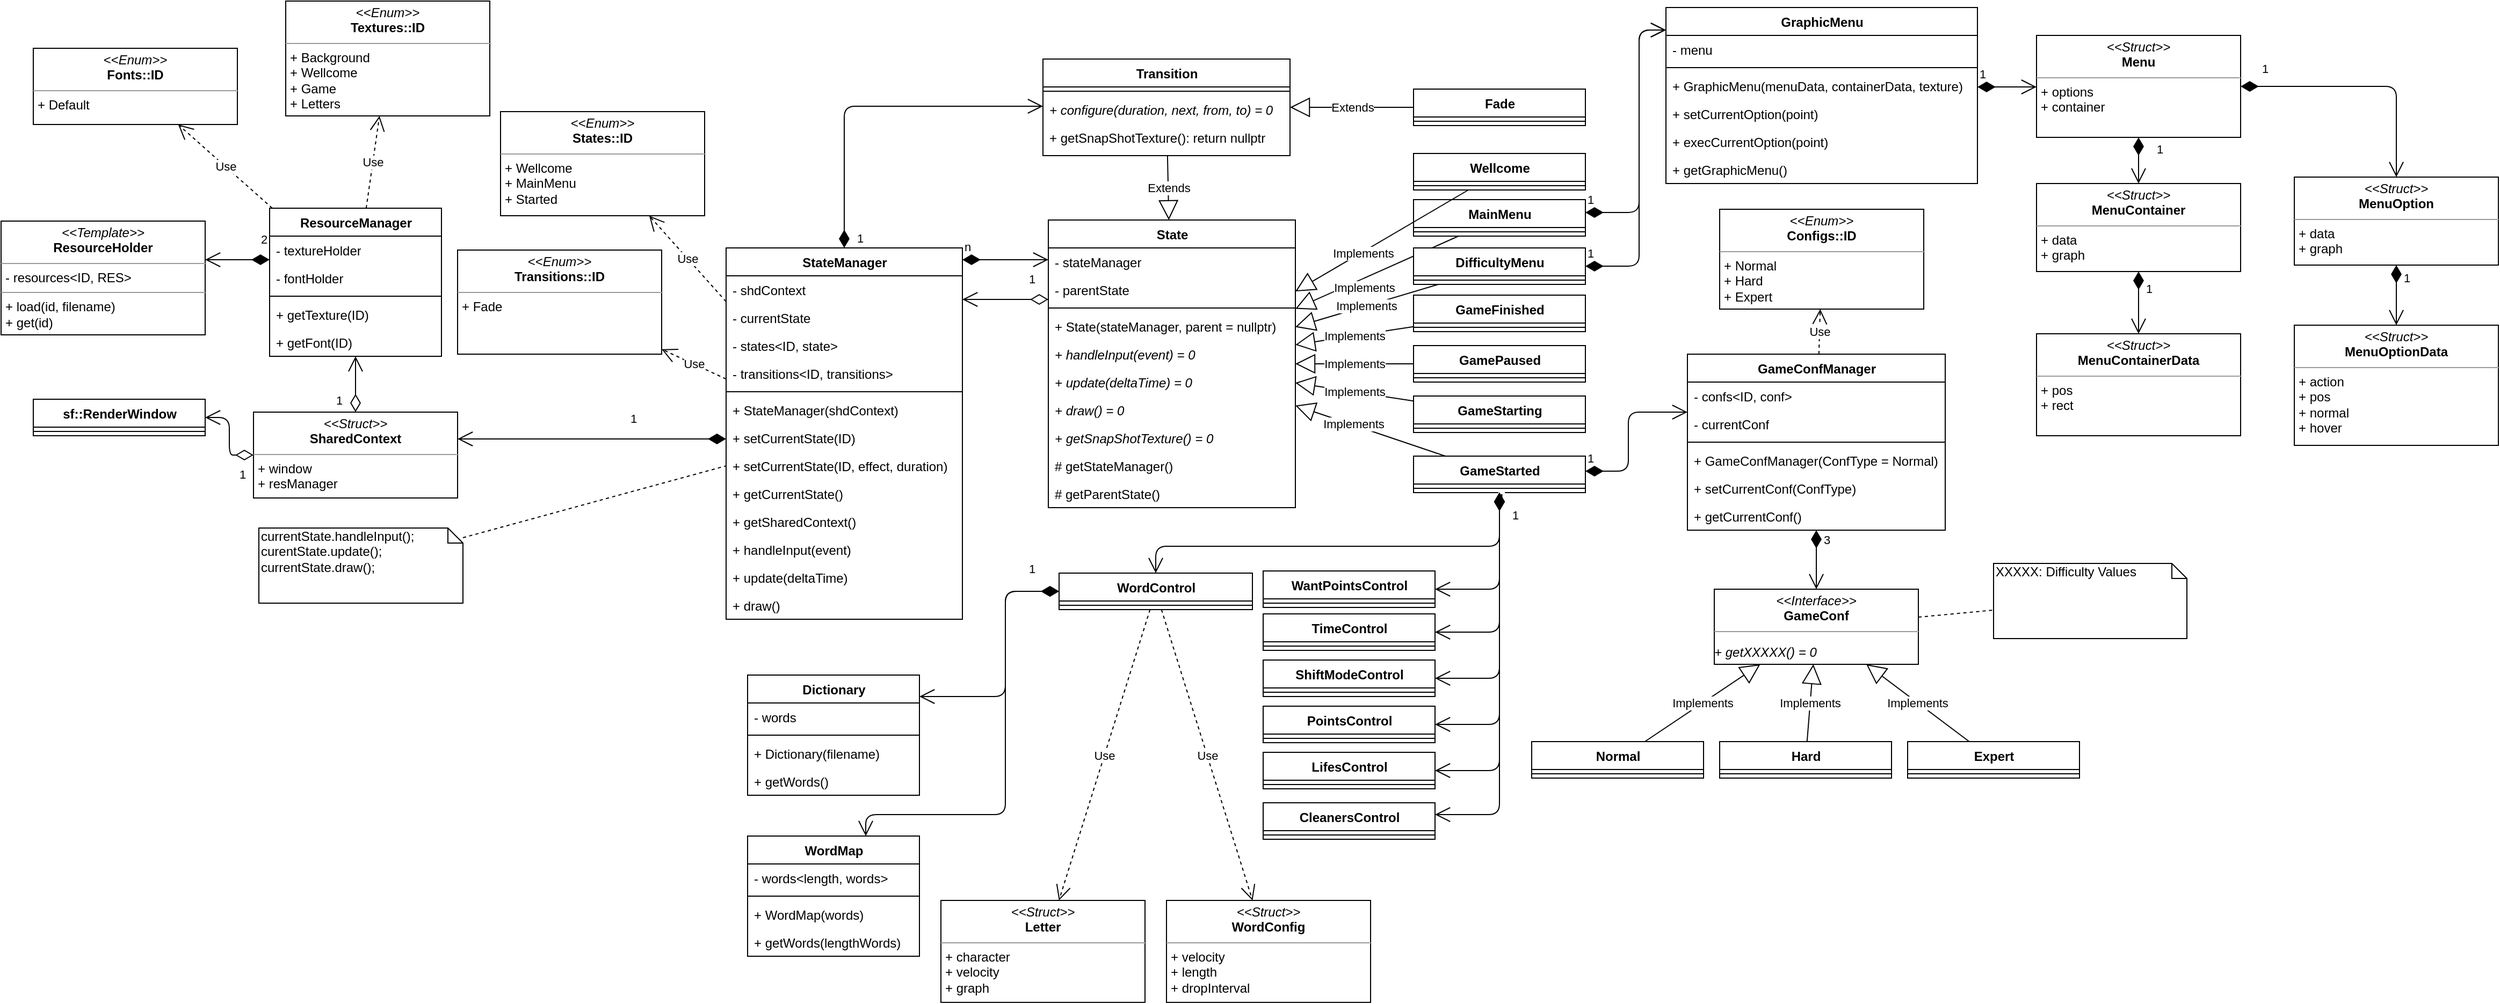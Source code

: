<mxfile userAgent="Mozilla/5.0 (X11; Linux x86_64) AppleWebKit/537.36 (KHTML, like Gecko) Chrome/51.0.27.106 Safari/537.36" version="5.5.3.6" editor="www.draw.io" type="device"><diagram><mxGraphModel dx="880" dy="568" grid="1" gridSize="10" guides="1" tooltips="1" connect="1" arrows="1" fold="1" page="1" pageScale="1" pageWidth="826" pageHeight="1169" background="#ffffff" math="0" shadow="0"><root><mxCell id="0"/><mxCell id="1" parent="0"/><mxCell id="2" value="State" style="swimlane;html=1;fontStyle=1;align=center;verticalAlign=top;childLayout=stackLayout;horizontal=1;startSize=26;horizontalStack=0;resizeParent=1;resizeLast=0;collapsible=1;marginBottom=0;swimlaneFillColor=#ffffff;rounded=0;shadow=0;glass=0;comic=0;" parent="1" vertex="1"><mxGeometry x="1020" y="227" width="230" height="268" as="geometry"/></mxCell><mxCell id="3" value="- stateManager" style="text;html=1;strokeColor=none;fillColor=none;align=left;verticalAlign=top;spacingLeft=4;spacingRight=4;whiteSpace=wrap;overflow=hidden;rotatable=0;points=[[0,0.5],[1,0.5]];portConstraint=eastwest;" parent="2" vertex="1"><mxGeometry y="26" width="230" height="26" as="geometry"/></mxCell><mxCell id="175" value="- parentState" style="text;html=1;strokeColor=none;fillColor=none;align=left;verticalAlign=top;spacingLeft=4;spacingRight=4;whiteSpace=wrap;overflow=hidden;rotatable=0;points=[[0,0.5],[1,0.5]];portConstraint=eastwest;" parent="2" vertex="1"><mxGeometry y="52" width="230" height="26" as="geometry"/></mxCell><mxCell id="4" value="" style="line;html=1;strokeWidth=1;fillColor=none;align=left;verticalAlign=middle;spacingTop=-1;spacingLeft=3;spacingRight=3;rotatable=0;labelPosition=right;points=[];portConstraint=eastwest;" parent="2" vertex="1"><mxGeometry y="78" width="230" height="8" as="geometry"/></mxCell><mxCell id="179" value="+ State(stateManager, parent = nullptr)" style="text;html=1;strokeColor=none;fillColor=none;align=left;verticalAlign=top;spacingLeft=4;spacingRight=4;whiteSpace=wrap;overflow=hidden;rotatable=0;points=[[0,0.5],[1,0.5]];portConstraint=eastwest;" parent="2" vertex="1"><mxGeometry y="86" width="230" height="26" as="geometry"/></mxCell><mxCell id="100" value="&lt;i&gt;+ handleInput(event) = 0&lt;/i&gt;" style="text;html=1;strokeColor=none;fillColor=none;align=left;verticalAlign=top;spacingLeft=4;spacingRight=4;whiteSpace=wrap;overflow=hidden;rotatable=0;points=[[0,0.5],[1,0.5]];portConstraint=eastwest;rounded=0;shadow=0;glass=0;comic=0;" parent="2" vertex="1"><mxGeometry y="112" width="230" height="26" as="geometry"/></mxCell><mxCell id="101" value="&lt;i&gt;+ update(deltaTime) = 0&lt;/i&gt;" style="text;html=1;strokeColor=none;fillColor=none;align=left;verticalAlign=top;spacingLeft=4;spacingRight=4;whiteSpace=wrap;overflow=hidden;rotatable=0;points=[[0,0.5],[1,0.5]];portConstraint=eastwest;rounded=0;shadow=0;glass=0;comic=0;" parent="2" vertex="1"><mxGeometry y="138" width="230" height="26" as="geometry"/></mxCell><mxCell id="99" value="&lt;i&gt;+ draw() = 0&lt;/i&gt;" style="text;html=1;strokeColor=none;fillColor=none;align=left;verticalAlign=top;spacingLeft=4;spacingRight=4;whiteSpace=wrap;overflow=hidden;rotatable=0;points=[[0,0.5],[1,0.5]];portConstraint=eastwest;rounded=0;shadow=0;glass=0;comic=0;" parent="2" vertex="1"><mxGeometry y="164" width="230" height="26" as="geometry"/></mxCell><mxCell id="303" value="&lt;i&gt;+ getSnapShotTexture() = 0&lt;/i&gt;" style="text;html=1;strokeColor=none;fillColor=none;align=left;verticalAlign=top;spacingLeft=4;spacingRight=4;whiteSpace=wrap;overflow=hidden;rotatable=0;points=[[0,0.5],[1,0.5]];portConstraint=eastwest;" parent="2" vertex="1"><mxGeometry y="190" width="230" height="26" as="geometry"/></mxCell><mxCell id="5" value="# getStateManager()" style="text;html=1;strokeColor=none;fillColor=none;align=left;verticalAlign=top;spacingLeft=4;spacingRight=4;whiteSpace=wrap;overflow=hidden;rotatable=0;points=[[0,0.5],[1,0.5]];portConstraint=eastwest;" parent="2" vertex="1"><mxGeometry y="216" width="230" height="26" as="geometry"/></mxCell><mxCell id="176" value="# getParentState()" style="text;html=1;strokeColor=none;fillColor=none;align=left;verticalAlign=top;spacingLeft=4;spacingRight=4;whiteSpace=wrap;overflow=hidden;rotatable=0;points=[[0,0.5],[1,0.5]];portConstraint=eastwest;" parent="2" vertex="1"><mxGeometry y="242" width="230" height="26" as="geometry"/></mxCell><mxCell id="7" value="StateManager" style="swimlane;html=1;fontStyle=1;align=center;verticalAlign=top;childLayout=stackLayout;horizontal=1;startSize=26;horizontalStack=0;resizeParent=1;resizeLast=0;collapsible=1;marginBottom=0;swimlaneFillColor=#ffffff;rounded=0;shadow=0;glass=0;comic=0;" parent="1" vertex="1"><mxGeometry x="720" y="253" width="220" height="346" as="geometry"/></mxCell><mxCell id="98" value="- shdContext" style="text;html=1;strokeColor=none;fillColor=none;align=left;verticalAlign=top;spacingLeft=4;spacingRight=4;whiteSpace=wrap;overflow=hidden;rotatable=0;points=[[0,0.5],[1,0.5]];portConstraint=eastwest;rounded=0;shadow=0;glass=0;comic=0;" parent="7" vertex="1"><mxGeometry y="26" width="220" height="26" as="geometry"/></mxCell><mxCell id="16" value="- currentState" style="text;html=1;strokeColor=none;fillColor=none;align=left;verticalAlign=top;spacingLeft=4;spacingRight=4;whiteSpace=wrap;overflow=hidden;rotatable=0;points=[[0,0.5],[1,0.5]];portConstraint=eastwest;rounded=0;shadow=0;glass=0;comic=0;" parent="7" vertex="1"><mxGeometry y="52" width="220" height="26" as="geometry"/></mxCell><mxCell id="8" value="- states&amp;lt;ID, state&amp;gt;" style="text;html=1;strokeColor=none;fillColor=none;align=left;verticalAlign=top;spacingLeft=4;spacingRight=4;whiteSpace=wrap;overflow=hidden;rotatable=0;points=[[0,0.5],[1,0.5]];portConstraint=eastwest;" parent="7" vertex="1"><mxGeometry y="78" width="220" height="26" as="geometry"/></mxCell><mxCell id="306" value="- transitions&amp;lt;ID, transitions&amp;gt;" style="text;html=1;strokeColor=none;fillColor=none;align=left;verticalAlign=top;spacingLeft=4;spacingRight=4;whiteSpace=wrap;overflow=hidden;rotatable=0;points=[[0,0.5],[1,0.5]];portConstraint=eastwest;" parent="7" vertex="1"><mxGeometry y="104" width="220" height="26" as="geometry"/></mxCell><mxCell id="9" value="" style="line;html=1;strokeWidth=1;fillColor=none;align=left;verticalAlign=middle;spacingTop=-1;spacingLeft=3;spacingRight=3;rotatable=0;labelPosition=right;points=[];portConstraint=eastwest;" parent="7" vertex="1"><mxGeometry y="130" width="220" height="8" as="geometry"/></mxCell><mxCell id="178" value="+ StateManager(shdContext)" style="text;html=1;strokeColor=none;fillColor=none;align=left;verticalAlign=top;spacingLeft=4;spacingRight=4;whiteSpace=wrap;overflow=hidden;rotatable=0;points=[[0,0.5],[1,0.5]];portConstraint=eastwest;" parent="7" vertex="1"><mxGeometry y="138" width="220" height="26" as="geometry"/></mxCell><mxCell id="10" value="+ setCurrentState(ID)" style="text;html=1;strokeColor=none;fillColor=none;align=left;verticalAlign=top;spacingLeft=4;spacingRight=4;whiteSpace=wrap;overflow=hidden;rotatable=0;points=[[0,0.5],[1,0.5]];portConstraint=eastwest;" parent="7" vertex="1"><mxGeometry y="164" width="220" height="26" as="geometry"/></mxCell><mxCell id="307" value="+ setCurrentState(ID, effect, duration)" style="text;html=1;strokeColor=none;fillColor=none;align=left;verticalAlign=top;spacingLeft=4;spacingRight=4;whiteSpace=wrap;overflow=hidden;rotatable=0;points=[[0,0.5],[1,0.5]];portConstraint=eastwest;" parent="7" vertex="1"><mxGeometry y="190" width="220" height="26" as="geometry"/></mxCell><mxCell id="17" value="+ getCurrentState()" style="text;html=1;strokeColor=none;fillColor=none;align=left;verticalAlign=top;spacingLeft=4;spacingRight=4;whiteSpace=wrap;overflow=hidden;rotatable=0;points=[[0,0.5],[1,0.5]];portConstraint=eastwest;rounded=0;shadow=0;glass=0;comic=0;" parent="7" vertex="1"><mxGeometry y="216" width="220" height="26" as="geometry"/></mxCell><mxCell id="60" value="+ getSharedContext()" style="text;html=1;strokeColor=none;fillColor=none;align=left;verticalAlign=top;spacingLeft=4;spacingRight=4;whiteSpace=wrap;overflow=hidden;rotatable=0;points=[[0,0.5],[1,0.5]];portConstraint=eastwest;rounded=0;shadow=0;glass=0;comic=0;" parent="7" vertex="1"><mxGeometry y="242" width="220" height="26" as="geometry"/></mxCell><mxCell id="95" value="+ handleInput(event)" style="text;html=1;strokeColor=none;fillColor=none;align=left;verticalAlign=top;spacingLeft=4;spacingRight=4;whiteSpace=wrap;overflow=hidden;rotatable=0;points=[[0,0.5],[1,0.5]];portConstraint=eastwest;rounded=0;shadow=0;glass=0;comic=0;" parent="7" vertex="1"><mxGeometry y="268" width="220" height="26" as="geometry"/></mxCell><mxCell id="96" value="+ update(deltaTime)" style="text;html=1;strokeColor=none;fillColor=none;align=left;verticalAlign=top;spacingLeft=4;spacingRight=4;whiteSpace=wrap;overflow=hidden;rotatable=0;points=[[0,0.5],[1,0.5]];portConstraint=eastwest;rounded=0;shadow=0;glass=0;comic=0;" parent="7" vertex="1"><mxGeometry y="294" width="220" height="26" as="geometry"/></mxCell><mxCell id="97" value="+ draw()" style="text;html=1;strokeColor=none;fillColor=none;align=left;verticalAlign=top;spacingLeft=4;spacingRight=4;whiteSpace=wrap;overflow=hidden;rotatable=0;points=[[0,0.5],[1,0.5]];portConstraint=eastwest;rounded=0;shadow=0;glass=0;comic=0;" parent="7" vertex="1"><mxGeometry y="320" width="220" height="26" as="geometry"/></mxCell><mxCell id="13" value="1" style="endArrow=open;html=1;endSize=12;startArrow=diamondThin;startSize=14;startFill=0;edgeStyle=orthogonalEdgeStyle;align=left;verticalAlign=bottom;strokeWidth=1;" parent="1" source="2" target="7" edge="1"><mxGeometry x="-0.25" y="-14" relative="1" as="geometry"><mxPoint x="990" y="384" as="sourcePoint"/><mxPoint x="1150" y="384" as="targetPoint"/><Array as="points"><mxPoint x="990" y="301"/><mxPoint x="990" y="301"/></Array><mxPoint x="10" y="4" as="offset"/></mxGeometry></mxCell><mxCell id="15" value="n" style="endArrow=open;html=1;endSize=12;startArrow=diamondThin;startSize=14;startFill=1;edgeStyle=orthogonalEdgeStyle;align=left;verticalAlign=bottom;strokeWidth=1;" parent="1" source="7" target="2" edge="1"><mxGeometry x="-0.5" y="20" relative="1" as="geometry"><mxPoint x="910" y="354" as="sourcePoint"/><mxPoint x="1070" y="354" as="targetPoint"/><Array as="points"><mxPoint x="960" y="264"/><mxPoint x="960" y="264"/></Array><mxPoint x="-20" y="17" as="offset"/></mxGeometry></mxCell><mxCell id="18" value="MainMenu" style="swimlane;html=1;fontStyle=1;align=center;verticalAlign=top;childLayout=stackLayout;horizontal=1;startSize=26;horizontalStack=0;resizeParent=1;resizeLast=0;collapsible=1;marginBottom=0;swimlaneFillColor=#ffffff;rounded=0;shadow=0;glass=0;comic=0;" parent="1" vertex="1"><mxGeometry x="1360" y="208" width="160" height="34" as="geometry"/></mxCell><mxCell id="20" value="" style="line;html=1;strokeWidth=1;fillColor=none;align=left;verticalAlign=middle;spacingTop=-1;spacingLeft=3;spacingRight=3;rotatable=0;labelPosition=right;points=[];portConstraint=eastwest;" parent="18" vertex="1"><mxGeometry y="26" width="160" height="8" as="geometry"/></mxCell><mxCell id="26" value="Implements" style="endArrow=block;endSize=16;endFill=0;html=1;strokeWidth=1;" parent="1" source="18" target="2" edge="1"><mxGeometry x="0.195" y="8" width="160" relative="1" as="geometry"><mxPoint x="970" y="374" as="sourcePoint"/><mxPoint x="1130" y="374" as="targetPoint"/><mxPoint as="offset"/></mxGeometry></mxCell><mxCell id="57" style="edgeStyle=none;rounded=0;html=1;startArrow=none;startFill=0;endArrow=none;endFill=0;jettySize=auto;orthogonalLoop=1;strokeWidth=1;dashed=1;" parent="1" source="56" target="7" edge="1"><mxGeometry relative="1" as="geometry"><mxPoint x="950" y="261" as="targetPoint"/></mxGeometry></mxCell><mxCell id="56" value="currentState.handleInput();&lt;br&gt;&lt;div&gt;&lt;span&gt;curentState&lt;/span&gt;.update();&lt;/div&gt;&lt;div&gt;currentState.draw();&lt;/div&gt;" style="shape=note;whiteSpace=wrap;html=1;size=14;verticalAlign=top;align=left;spacingTop=-6;rounded=0;shadow=0;glass=0;comic=0;" parent="1" vertex="1"><mxGeometry x="285" y="514" width="190" height="70" as="geometry"/></mxCell><mxCell id="58" value="&lt;p style=&quot;margin: 0px ; margin-top: 4px ; text-align: center&quot;&gt;&lt;i&gt;&amp;lt;&amp;lt;Struct&amp;gt;&amp;gt;&lt;/i&gt;&lt;br&gt;&lt;b&gt;SharedContext&lt;/b&gt;&lt;/p&gt;&lt;hr size=&quot;1&quot;&gt;&lt;p style=&quot;margin: 0px ; margin-left: 4px&quot;&gt;+ window&lt;/p&gt;&lt;p style=&quot;margin: 0px ; margin-left: 4px&quot;&gt;+ resManager&lt;/p&gt;" style="verticalAlign=top;align=left;overflow=fill;fontSize=12;fontFamily=Helvetica;html=1;rounded=0;shadow=0;glass=0;comic=0;" parent="1" vertex="1"><mxGeometry x="280" y="406" width="190" height="80" as="geometry"/></mxCell><mxCell id="59" value="1" style="endArrow=open;html=1;endSize=12;startArrow=diamondThin;startSize=14;startFill=1;edgeStyle=orthogonalEdgeStyle;align=left;verticalAlign=bottom;strokeWidth=1;" parent="1" source="7" target="58" edge="1"><mxGeometry x="-0.273" y="-10" relative="1" as="geometry"><mxPoint x="710" y="344" as="sourcePoint"/><mxPoint x="710" y="384" as="targetPoint"/><Array as="points"><mxPoint x="700" y="431"/><mxPoint x="700" y="431"/></Array><mxPoint as="offset"/></mxGeometry></mxCell><mxCell id="61" value="ResourceManager" style="swimlane;html=1;fontStyle=1;align=center;verticalAlign=top;childLayout=stackLayout;horizontal=1;startSize=26;horizontalStack=0;resizeParent=1;resizeLast=0;collapsible=1;marginBottom=0;swimlaneFillColor=#ffffff;rounded=0;shadow=0;glass=0;comic=0;" parent="1" vertex="1"><mxGeometry x="295" y="216" width="160" height="138" as="geometry"/></mxCell><mxCell id="62" value="- textureHolder" style="text;html=1;strokeColor=none;fillColor=none;align=left;verticalAlign=top;spacingLeft=4;spacingRight=4;whiteSpace=wrap;overflow=hidden;rotatable=0;points=[[0,0.5],[1,0.5]];portConstraint=eastwest;" parent="61" vertex="1"><mxGeometry y="26" width="160" height="26" as="geometry"/></mxCell><mxCell id="107" value="- fontHolder" style="text;html=1;strokeColor=none;fillColor=none;align=left;verticalAlign=top;spacingLeft=4;spacingRight=4;whiteSpace=wrap;overflow=hidden;rotatable=0;points=[[0,0.5],[1,0.5]];portConstraint=eastwest;rounded=0;shadow=0;glass=0;comic=0;" parent="61" vertex="1"><mxGeometry y="52" width="160" height="26" as="geometry"/></mxCell><mxCell id="63" value="" style="line;html=1;strokeWidth=1;fillColor=none;align=left;verticalAlign=middle;spacingTop=-1;spacingLeft=3;spacingRight=3;rotatable=0;labelPosition=right;points=[];portConstraint=eastwest;" parent="61" vertex="1"><mxGeometry y="78" width="160" height="8" as="geometry"/></mxCell><mxCell id="64" value="+ getTexture(ID)" style="text;html=1;strokeColor=none;fillColor=none;align=left;verticalAlign=top;spacingLeft=4;spacingRight=4;whiteSpace=wrap;overflow=hidden;rotatable=0;points=[[0,0.5],[1,0.5]];portConstraint=eastwest;" parent="61" vertex="1"><mxGeometry y="86" width="160" height="26" as="geometry"/></mxCell><mxCell id="108" value="+ getFont(ID)" style="text;html=1;strokeColor=none;fillColor=none;align=left;verticalAlign=top;spacingLeft=4;spacingRight=4;whiteSpace=wrap;overflow=hidden;rotatable=0;points=[[0,0.5],[1,0.5]];portConstraint=eastwest;rounded=0;shadow=0;glass=0;comic=0;" parent="61" vertex="1"><mxGeometry y="112" width="160" height="26" as="geometry"/></mxCell><mxCell id="69" value="2" style="endArrow=open;html=1;endSize=12;startArrow=diamondThin;startSize=14;startFill=1;edgeStyle=orthogonalEdgeStyle;align=left;verticalAlign=bottom;strokeWidth=1;" parent="1" source="61" target="161" edge="1"><mxGeometry x="-0.333" y="-14" relative="1" as="geometry"><mxPoint x="255" y="324" as="sourcePoint"/><mxPoint x="300" y="291" as="targetPoint"/><Array as="points"><mxPoint x="265" y="264"/><mxPoint x="265" y="264"/></Array><mxPoint x="10" y="4" as="offset"/></mxGeometry></mxCell><mxCell id="70" value="1" style="endArrow=open;html=1;endSize=12;startArrow=diamondThin;startSize=14;startFill=0;edgeStyle=orthogonalEdgeStyle;align=left;verticalAlign=bottom;strokeWidth=1;" parent="1" source="58" target="61" edge="1"><mxGeometry x="-0.923" y="20" relative="1" as="geometry"><mxPoint x="455" y="467" as="sourcePoint"/><mxPoint x="615" y="467" as="targetPoint"/><mxPoint as="offset"/></mxGeometry></mxCell><mxCell id="75" value="sf::RenderWindow" style="swimlane;html=1;fontStyle=1;align=center;verticalAlign=top;childLayout=stackLayout;horizontal=1;startSize=26;horizontalStack=0;resizeParent=1;resizeLast=0;collapsible=1;marginBottom=0;swimlaneFillColor=#ffffff;rounded=0;shadow=0;glass=0;comic=0;" parent="1" vertex="1"><mxGeometry x="75" y="394" width="160" height="34" as="geometry"/></mxCell><mxCell id="77" value="" style="line;html=1;strokeWidth=1;fillColor=none;align=left;verticalAlign=middle;spacingTop=-1;spacingLeft=3;spacingRight=3;rotatable=0;labelPosition=right;points=[];portConstraint=eastwest;" parent="75" vertex="1"><mxGeometry y="26" width="160" height="8" as="geometry"/></mxCell><mxCell id="79" value="1" style="endArrow=open;html=1;endSize=12;startArrow=diamondThin;startSize=14;startFill=0;edgeStyle=orthogonalEdgeStyle;align=left;verticalAlign=bottom;strokeWidth=1;" parent="1" source="58" target="75" edge="1"><mxGeometry x="-0.626" y="27" relative="1" as="geometry"><mxPoint x="105" y="487" as="sourcePoint"/><mxPoint x="195" y="484" as="targetPoint"/><mxPoint as="offset"/></mxGeometry></mxCell><mxCell id="94" value="Use" style="endArrow=open;endSize=12;dashed=1;html=1;strokeWidth=1;" parent="1" source="61" target="159" edge="1"><mxGeometry width="160" relative="1" as="geometry"><mxPoint x="295" y="197" as="sourcePoint"/><mxPoint x="382.869" y="141" as="targetPoint"/></mxGeometry></mxCell><mxCell id="106" value="Use" style="endArrow=open;endSize=12;dashed=1;html=1;strokeWidth=1;" parent="1" source="7" target="157" edge="1"><mxGeometry x="498.14" y="132" width="160" as="geometry"><mxPoint x="559.07" y="263" as="sourcePoint"/><mxPoint x="820" y="213" as="targetPoint"/></mxGeometry></mxCell><mxCell id="111" value="Use" style="endArrow=open;endSize=12;dashed=1;html=1;strokeWidth=1;" parent="1" source="61" target="158" edge="1"><mxGeometry width="160" relative="1" as="geometry"><mxPoint x="195" y="174" as="sourcePoint"/><mxPoint x="259.5" y="142" as="targetPoint"/></mxGeometry></mxCell><mxCell id="114" value="Wellcome" style="swimlane;html=1;fontStyle=1;align=center;verticalAlign=top;childLayout=stackLayout;horizontal=1;startSize=26;horizontalStack=0;resizeParent=1;resizeLast=0;collapsible=1;marginBottom=0;swimlaneFillColor=#ffffff;rounded=0;shadow=0;glass=0;comic=0;" parent="1" vertex="1"><mxGeometry x="1360" y="165" width="160" height="34" as="geometry"/></mxCell><mxCell id="116" value="" style="line;html=1;strokeWidth=1;fillColor=none;align=left;verticalAlign=middle;spacingTop=-1;spacingLeft=3;spacingRight=3;rotatable=0;labelPosition=right;points=[];portConstraint=eastwest;" parent="114" vertex="1"><mxGeometry y="26" width="160" height="8" as="geometry"/></mxCell><mxCell id="117" value="GameStarted" style="swimlane;html=1;fontStyle=1;align=center;verticalAlign=top;childLayout=stackLayout;horizontal=1;startSize=26;horizontalStack=0;resizeParent=1;resizeLast=0;collapsible=1;marginBottom=0;swimlaneFillColor=#ffffff;rounded=0;shadow=0;glass=0;comic=0;" parent="1" vertex="1"><mxGeometry x="1360" y="447" width="160" height="34" as="geometry"/></mxCell><mxCell id="119" value="" style="line;html=1;strokeWidth=1;fillColor=none;align=left;verticalAlign=middle;spacingTop=-1;spacingLeft=3;spacingRight=3;rotatable=0;labelPosition=right;points=[];portConstraint=eastwest;" parent="117" vertex="1"><mxGeometry y="26" width="160" height="8" as="geometry"/></mxCell><mxCell id="121" value="Implements" style="endArrow=block;endSize=16;endFill=0;html=1;strokeWidth=1;" parent="1" source="114" target="2" edge="1"><mxGeometry x="220" y="21" width="160" as="geometry"><mxPoint x="1290" y="309" as="sourcePoint"/><mxPoint x="1190" y="329" as="targetPoint"/><mxPoint x="-18" y="12" as="offset"/></mxGeometry></mxCell><mxCell id="122" value="Implements" style="endArrow=block;endSize=16;endFill=0;html=1;strokeWidth=1;" parent="1" source="117" target="2" edge="1"><mxGeometry x="220" y="21" width="160" as="geometry"><mxPoint x="1300" y="319" as="sourcePoint"/><mxPoint x="1200" y="339" as="targetPoint"/><mxPoint x="-16" y="-6" as="offset"/></mxGeometry></mxCell><mxCell id="157" value="&lt;p style=&quot;margin: 0px ; margin-top: 4px ; text-align: center&quot;&gt;&lt;i&gt;&amp;lt;&amp;lt;Enum&amp;gt;&amp;gt;&lt;/i&gt;&lt;br&gt;&lt;b&gt;States::ID&lt;/b&gt;&lt;/p&gt;&lt;hr size=&quot;1&quot;&gt;&lt;p style=&quot;margin: 0px ; margin-left: 4px&quot;&gt;&lt;span&gt;+ Wellcome&lt;/span&gt;&lt;/p&gt;&lt;p style=&quot;margin: 0px ; margin-left: 4px&quot;&gt;+ MainMenu&lt;/p&gt;&lt;p style=&quot;margin: 0px ; margin-left: 4px&quot;&gt;+ Started&lt;/p&gt;" style="verticalAlign=top;align=left;overflow=fill;fontSize=12;fontFamily=Helvetica;html=1;" parent="1" vertex="1"><mxGeometry x="510" y="126" width="190" height="97" as="geometry"/></mxCell><mxCell id="158" value="&lt;p style=&quot;margin: 0px ; margin-top: 4px ; text-align: center&quot;&gt;&lt;i&gt;&amp;lt;&amp;lt;Enum&amp;gt;&amp;gt;&lt;/i&gt;&lt;br&gt;&lt;b&gt;Fonts::ID&lt;/b&gt;&lt;/p&gt;&lt;hr size=&quot;1&quot;&gt;&lt;p style=&quot;margin: 0px ; margin-left: 4px&quot;&gt;+ Default&lt;/p&gt;" style="verticalAlign=top;align=left;overflow=fill;fontSize=12;fontFamily=Helvetica;html=1;" parent="1" vertex="1"><mxGeometry x="75" y="67" width="190" height="71" as="geometry"/></mxCell><mxCell id="159" value="&lt;p style=&quot;margin: 0px ; margin-top: 4px ; text-align: center&quot;&gt;&lt;i&gt;&amp;lt;&amp;lt;Enum&amp;gt;&amp;gt;&lt;/i&gt;&lt;br&gt;&lt;b&gt;Textures::ID&lt;/b&gt;&lt;/p&gt;&lt;hr size=&quot;1&quot;&gt;&lt;p style=&quot;margin: 0px ; margin-left: 4px&quot;&gt;+ Background&lt;br&gt;&lt;/p&gt;&lt;p style=&quot;margin: 0px ; margin-left: 4px&quot;&gt;+ Wellcome&lt;/p&gt;&lt;p style=&quot;margin: 0px ; margin-left: 4px&quot;&gt;+ Game&lt;/p&gt;&lt;p style=&quot;margin: 0px ; margin-left: 4px&quot;&gt;+ Letters&lt;/p&gt;" style="verticalAlign=top;align=left;overflow=fill;fontSize=12;fontFamily=Helvetica;html=1;" parent="1" vertex="1"><mxGeometry x="310" y="23" width="190" height="107" as="geometry"/></mxCell><mxCell id="161" value="&lt;p style=&quot;margin: 0px ; margin-top: 4px ; text-align: center&quot;&gt;&lt;i&gt;&amp;lt;&amp;lt;Template&amp;gt;&amp;gt;&lt;/i&gt;&lt;br&gt;&lt;b&gt;ResourceHolder&lt;/b&gt;&lt;/p&gt;&lt;hr size=&quot;1&quot;&gt;&lt;p style=&quot;margin: 0px ; margin-left: 4px&quot;&gt;- resources&amp;lt;ID, RES&amp;gt;&lt;br&gt;&lt;/p&gt;&lt;hr size=&quot;1&quot;&gt;&lt;p style=&quot;margin: 0px ; margin-left: 4px&quot;&gt;+ load(id, filename)&lt;br&gt;+ get(id)&lt;/p&gt;" style="verticalAlign=top;align=left;overflow=fill;fontSize=12;fontFamily=Helvetica;html=1;" parent="1" vertex="1"><mxGeometry x="45" y="228" width="190" height="106" as="geometry"/></mxCell><mxCell id="184" value="GameConfManager" style="swimlane;html=1;fontStyle=1;align=center;verticalAlign=top;childLayout=stackLayout;horizontal=1;startSize=26;horizontalStack=0;resizeParent=1;resizeLast=0;collapsible=1;marginBottom=0;swimlaneFillColor=#ffffff;" parent="1" vertex="1"><mxGeometry x="1615" y="352" width="240" height="164" as="geometry"/></mxCell><mxCell id="199" value="- confs&amp;lt;ID, conf&amp;gt;" style="text;html=1;strokeColor=none;fillColor=none;align=left;verticalAlign=top;spacingLeft=4;spacingRight=4;whiteSpace=wrap;overflow=hidden;rotatable=0;points=[[0,0.5],[1,0.5]];portConstraint=eastwest;" parent="184" vertex="1"><mxGeometry y="26" width="240" height="26" as="geometry"/></mxCell><mxCell id="185" value="- currentConf" style="text;html=1;strokeColor=none;fillColor=none;align=left;verticalAlign=top;spacingLeft=4;spacingRight=4;whiteSpace=wrap;overflow=hidden;rotatable=0;points=[[0,0.5],[1,0.5]];portConstraint=eastwest;" parent="184" vertex="1"><mxGeometry y="52" width="240" height="26" as="geometry"/></mxCell><mxCell id="186" value="" style="line;html=1;strokeWidth=1;fillColor=none;align=left;verticalAlign=middle;spacingTop=-1;spacingLeft=3;spacingRight=3;rotatable=0;labelPosition=right;points=[];portConstraint=eastwest;" parent="184" vertex="1"><mxGeometry y="78" width="240" height="8" as="geometry"/></mxCell><mxCell id="200" value="+ GameConfManager(ConfType = Normal)" style="text;html=1;strokeColor=none;fillColor=none;align=left;verticalAlign=top;spacingLeft=4;spacingRight=4;whiteSpace=wrap;overflow=hidden;rotatable=0;points=[[0,0.5],[1,0.5]];portConstraint=eastwest;" parent="184" vertex="1"><mxGeometry y="86" width="240" height="26" as="geometry"/></mxCell><mxCell id="187" value="+ setCurrentConf(ConfType)" style="text;html=1;strokeColor=none;fillColor=none;align=left;verticalAlign=top;spacingLeft=4;spacingRight=4;whiteSpace=wrap;overflow=hidden;rotatable=0;points=[[0,0.5],[1,0.5]];portConstraint=eastwest;" parent="184" vertex="1"><mxGeometry y="112" width="240" height="26" as="geometry"/></mxCell><mxCell id="198" value="+ getCurrentConf()" style="text;html=1;strokeColor=none;fillColor=none;align=left;verticalAlign=top;spacingLeft=4;spacingRight=4;whiteSpace=wrap;overflow=hidden;rotatable=0;points=[[0,0.5],[1,0.5]];portConstraint=eastwest;" parent="184" vertex="1"><mxGeometry y="138" width="240" height="26" as="geometry"/></mxCell><mxCell id="188" value="Hard" style="swimlane;html=1;fontStyle=1;align=center;verticalAlign=top;childLayout=stackLayout;horizontal=1;startSize=26;horizontalStack=0;resizeParent=1;resizeLast=0;collapsible=1;marginBottom=0;swimlaneFillColor=#ffffff;" parent="1" vertex="1"><mxGeometry x="1645" y="713" width="160" height="34" as="geometry"/></mxCell><mxCell id="190" value="" style="line;html=1;strokeWidth=1;fillColor=none;align=left;verticalAlign=middle;spacingTop=-1;spacingLeft=3;spacingRight=3;rotatable=0;labelPosition=right;points=[];portConstraint=eastwest;" parent="188" vertex="1"><mxGeometry y="26" width="160" height="8" as="geometry"/></mxCell><mxCell id="192" value="&lt;p style=&quot;margin: 0px ; margin-top: 4px ; text-align: center&quot;&gt;&lt;i&gt;&amp;lt;&amp;lt;Interface&amp;gt;&amp;gt;&lt;/i&gt;&lt;br&gt;&lt;b&gt;GameConf&lt;/b&gt;&lt;/p&gt;&lt;hr size=&quot;1&quot;&gt;&lt;p&gt;&lt;i&gt;&lt;span style=&quot;line-height: 1.2&quot;&gt;+ getXXXXX() = 0&lt;/span&gt;&lt;/i&gt;&lt;/p&gt;" style="verticalAlign=top;align=left;overflow=fill;fontSize=12;fontFamily=Helvetica;html=1;" parent="1" vertex="1"><mxGeometry x="1640" y="571" width="190" height="70" as="geometry"/></mxCell><mxCell id="193" value="3" style="endArrow=open;html=1;endSize=12;startArrow=diamondThin;startSize=14;startFill=1;edgeStyle=orthogonalEdgeStyle;align=left;verticalAlign=bottom;" parent="1" source="184" target="192" edge="1"><mxGeometry x="-0.351" y="5" relative="1" as="geometry"><mxPoint x="1620" y="401" as="sourcePoint"/><mxPoint x="1780" y="401" as="targetPoint"/><Array as="points"/><mxPoint as="offset"/></mxGeometry></mxCell><mxCell id="194" value="1" style="endArrow=open;html=1;endSize=12;startArrow=diamondThin;startSize=14;startFill=1;edgeStyle=orthogonalEdgeStyle;align=left;verticalAlign=bottom;" parent="1" source="117" target="184" edge="1"><mxGeometry x="-1" y="3" relative="1" as="geometry"><mxPoint x="1520" y="431" as="sourcePoint"/><mxPoint x="1680" y="431" as="targetPoint"/><Array as="points"><mxPoint x="1560" y="461"/><mxPoint x="1560" y="406"/></Array></mxGeometry></mxCell><mxCell id="195" value="Implements" style="endArrow=block;endSize=16;endFill=0;html=1;" parent="1" source="188" target="192" edge="1"><mxGeometry width="160" relative="1" as="geometry"><mxPoint x="1590" y="881" as="sourcePoint"/><mxPoint x="1750" y="881" as="targetPoint"/></mxGeometry></mxCell><mxCell id="196" value="&lt;p style=&quot;margin: 0px ; margin-top: 4px ; text-align: center&quot;&gt;&lt;i&gt;&amp;lt;&amp;lt;Enum&amp;gt;&amp;gt;&lt;/i&gt;&lt;br&gt;&lt;b&gt;Configs::ID&lt;/b&gt;&lt;/p&gt;&lt;hr size=&quot;1&quot;&gt;&lt;p style=&quot;margin: 0px ; margin-left: 4px&quot;&gt;+ Normal&lt;br&gt;+ Hard&lt;/p&gt;&lt;p style=&quot;margin: 0px ; margin-left: 4px&quot;&gt;+ Expert&lt;/p&gt;" style="verticalAlign=top;align=left;overflow=fill;fontSize=12;fontFamily=Helvetica;html=1;" parent="1" vertex="1"><mxGeometry x="1645" y="217" width="190" height="93" as="geometry"/></mxCell><mxCell id="197" value="Use" style="endArrow=open;endSize=12;dashed=1;html=1;" parent="1" source="184" target="196" edge="1"><mxGeometry width="160" relative="1" as="geometry"><mxPoint x="1700" y="291" as="sourcePoint"/><mxPoint x="1860" y="291" as="targetPoint"/></mxGeometry></mxCell><mxCell id="201" value="Normal" style="swimlane;html=1;fontStyle=1;align=center;verticalAlign=top;childLayout=stackLayout;horizontal=1;startSize=26;horizontalStack=0;resizeParent=1;resizeLast=0;collapsible=1;marginBottom=0;swimlaneFillColor=#ffffff;" parent="1" vertex="1"><mxGeometry x="1470" y="713" width="160" height="34" as="geometry"/></mxCell><mxCell id="202" value="" style="line;html=1;strokeWidth=1;fillColor=none;align=left;verticalAlign=middle;spacingTop=-1;spacingLeft=3;spacingRight=3;rotatable=0;labelPosition=right;points=[];portConstraint=eastwest;" parent="201" vertex="1"><mxGeometry y="26" width="160" height="8" as="geometry"/></mxCell><mxCell id="203" value="Expert" style="swimlane;html=1;fontStyle=1;align=center;verticalAlign=top;childLayout=stackLayout;horizontal=1;startSize=26;horizontalStack=0;resizeParent=1;resizeLast=0;collapsible=1;marginBottom=0;swimlaneFillColor=#ffffff;" parent="1" vertex="1"><mxGeometry x="1820" y="713" width="160" height="34" as="geometry"/></mxCell><mxCell id="204" value="" style="line;html=1;strokeWidth=1;fillColor=none;align=left;verticalAlign=middle;spacingTop=-1;spacingLeft=3;spacingRight=3;rotatable=0;labelPosition=right;points=[];portConstraint=eastwest;" parent="203" vertex="1"><mxGeometry y="26" width="160" height="8" as="geometry"/></mxCell><mxCell id="205" value="Implements" style="endArrow=block;endSize=16;endFill=0;html=1;" parent="1" source="203" target="192" edge="1"><mxGeometry width="160" relative="1" as="geometry"><mxPoint x="1470" y="761" as="sourcePoint"/><mxPoint x="1630" y="761" as="targetPoint"/></mxGeometry></mxCell><mxCell id="206" value="Implements" style="endArrow=block;endSize=16;endFill=0;html=1;" parent="1" source="201" target="192" edge="1"><mxGeometry width="160" relative="1" as="geometry"><mxPoint x="1480" y="771" as="sourcePoint"/><mxPoint x="1640" y="771" as="targetPoint"/></mxGeometry></mxCell><mxCell id="207" value="GameStarting" style="swimlane;html=1;fontStyle=1;align=center;verticalAlign=top;childLayout=stackLayout;horizontal=1;startSize=26;horizontalStack=0;resizeParent=1;resizeLast=0;collapsible=1;marginBottom=0;swimlaneFillColor=#ffffff;rounded=0;shadow=0;glass=0;comic=0;" parent="1" vertex="1"><mxGeometry x="1360" y="391" width="160" height="34" as="geometry"/></mxCell><mxCell id="208" value="" style="line;html=1;strokeWidth=1;fillColor=none;align=left;verticalAlign=middle;spacingTop=-1;spacingLeft=3;spacingRight=3;rotatable=0;labelPosition=right;points=[];portConstraint=eastwest;" parent="207" vertex="1"><mxGeometry y="26" width="160" height="8" as="geometry"/></mxCell><mxCell id="209" value="GamePaused" style="swimlane;html=1;fontStyle=1;align=center;verticalAlign=top;childLayout=stackLayout;horizontal=1;startSize=26;horizontalStack=0;resizeParent=1;resizeLast=0;collapsible=1;marginBottom=0;swimlaneFillColor=#ffffff;rounded=0;shadow=0;glass=0;comic=0;" parent="1" vertex="1"><mxGeometry x="1360" y="344" width="160" height="34" as="geometry"/></mxCell><mxCell id="210" value="" style="line;html=1;strokeWidth=1;fillColor=none;align=left;verticalAlign=middle;spacingTop=-1;spacingLeft=3;spacingRight=3;rotatable=0;labelPosition=right;points=[];portConstraint=eastwest;" parent="209" vertex="1"><mxGeometry y="26" width="160" height="8" as="geometry"/></mxCell><mxCell id="211" value="GameFinished" style="swimlane;html=1;fontStyle=1;align=center;verticalAlign=top;childLayout=stackLayout;horizontal=1;startSize=26;horizontalStack=0;resizeParent=1;resizeLast=0;collapsible=1;marginBottom=0;swimlaneFillColor=#ffffff;rounded=0;shadow=0;glass=0;comic=0;" parent="1" vertex="1"><mxGeometry x="1360" y="297" width="160" height="34" as="geometry"/></mxCell><mxCell id="212" value="" style="line;html=1;strokeWidth=1;fillColor=none;align=left;verticalAlign=middle;spacingTop=-1;spacingLeft=3;spacingRight=3;rotatable=0;labelPosition=right;points=[];portConstraint=eastwest;" parent="211" vertex="1"><mxGeometry y="26" width="160" height="8" as="geometry"/></mxCell><mxCell id="213" value="Implements" style="endArrow=block;endSize=16;endFill=0;html=1;" parent="1" source="207" target="2" edge="1"><mxGeometry width="160" relative="1" as="geometry"><mxPoint x="1310" y="411" as="sourcePoint"/><mxPoint x="1470" y="411" as="targetPoint"/></mxGeometry></mxCell><mxCell id="214" value="Implements" style="endArrow=block;endSize=16;endFill=0;html=1;" parent="1" source="209" target="2" edge="1"><mxGeometry width="160" relative="1" as="geometry"><mxPoint x="1410" y="401" as="sourcePoint"/><mxPoint x="1570" y="401" as="targetPoint"/></mxGeometry></mxCell><mxCell id="215" value="Implements" style="endArrow=block;endSize=16;endFill=0;html=1;" parent="1" source="211" target="2" edge="1"><mxGeometry width="160" relative="1" as="geometry"><mxPoint x="1360" y="391" as="sourcePoint"/><mxPoint x="1520" y="391" as="targetPoint"/></mxGeometry></mxCell><mxCell id="216" value="Dictionary" style="swimlane;html=1;fontStyle=1;align=center;verticalAlign=top;childLayout=stackLayout;horizontal=1;startSize=26;horizontalStack=0;resizeParent=1;resizeLast=0;collapsible=1;marginBottom=0;swimlaneFillColor=#ffffff;" parent="1" vertex="1"><mxGeometry x="740" y="651" width="160" height="112" as="geometry"/></mxCell><mxCell id="217" value="- words" style="text;html=1;strokeColor=none;fillColor=none;align=left;verticalAlign=top;spacingLeft=4;spacingRight=4;whiteSpace=wrap;overflow=hidden;rotatable=0;points=[[0,0.5],[1,0.5]];portConstraint=eastwest;" parent="216" vertex="1"><mxGeometry y="26" width="160" height="26" as="geometry"/></mxCell><mxCell id="218" value="" style="line;html=1;strokeWidth=1;fillColor=none;align=left;verticalAlign=middle;spacingTop=-1;spacingLeft=3;spacingRight=3;rotatable=0;labelPosition=right;points=[];portConstraint=eastwest;" parent="216" vertex="1"><mxGeometry y="52" width="160" height="8" as="geometry"/></mxCell><mxCell id="310" value="+ Dictionary(filename)" style="text;html=1;strokeColor=none;fillColor=none;align=left;verticalAlign=top;spacingLeft=4;spacingRight=4;whiteSpace=wrap;overflow=hidden;rotatable=0;points=[[0,0.5],[1,0.5]];portConstraint=eastwest;" parent="216" vertex="1"><mxGeometry y="60" width="160" height="26" as="geometry"/></mxCell><mxCell id="224" value="+ getWords()" style="text;html=1;strokeColor=none;fillColor=none;align=left;verticalAlign=top;spacingLeft=4;spacingRight=4;whiteSpace=wrap;overflow=hidden;rotatable=0;points=[[0,0.5],[1,0.5]];portConstraint=eastwest;" parent="216" vertex="1"><mxGeometry y="86" width="160" height="26" as="geometry"/></mxCell><mxCell id="220" value="WordMap" style="swimlane;html=1;fontStyle=1;align=center;verticalAlign=top;childLayout=stackLayout;horizontal=1;startSize=26;horizontalStack=0;resizeParent=1;resizeLast=0;collapsible=1;marginBottom=0;swimlaneFillColor=#ffffff;" parent="1" vertex="1"><mxGeometry x="740" y="801" width="160" height="112" as="geometry"/></mxCell><mxCell id="221" value="- words&amp;lt;length, words&amp;gt;" style="text;html=1;strokeColor=none;fillColor=none;align=left;verticalAlign=top;spacingLeft=4;spacingRight=4;whiteSpace=wrap;overflow=hidden;rotatable=0;points=[[0,0.5],[1,0.5]];portConstraint=eastwest;" parent="220" vertex="1"><mxGeometry y="26" width="160" height="26" as="geometry"/></mxCell><mxCell id="222" value="" style="line;html=1;strokeWidth=1;fillColor=none;align=left;verticalAlign=middle;spacingTop=-1;spacingLeft=3;spacingRight=3;rotatable=0;labelPosition=right;points=[];portConstraint=eastwest;" parent="220" vertex="1"><mxGeometry y="52" width="160" height="8" as="geometry"/></mxCell><mxCell id="225" value="+ WordMap(words)" style="text;html=1;strokeColor=none;fillColor=none;align=left;verticalAlign=top;spacingLeft=4;spacingRight=4;whiteSpace=wrap;overflow=hidden;rotatable=0;points=[[0,0.5],[1,0.5]];portConstraint=eastwest;" parent="220" vertex="1"><mxGeometry y="60" width="160" height="26" as="geometry"/></mxCell><mxCell id="223" value="+ getWords(lengthWords)" style="text;html=1;strokeColor=none;fillColor=none;align=left;verticalAlign=top;spacingLeft=4;spacingRight=4;whiteSpace=wrap;overflow=hidden;rotatable=0;points=[[0,0.5],[1,0.5]];portConstraint=eastwest;" parent="220" vertex="1"><mxGeometry y="86" width="160" height="26" as="geometry"/></mxCell><mxCell id="226" value="WordControl" style="swimlane;html=1;fontStyle=1;align=center;verticalAlign=top;childLayout=stackLayout;horizontal=1;startSize=26;horizontalStack=0;resizeParent=1;resizeLast=0;collapsible=1;marginBottom=0;swimlaneFillColor=#ffffff;" parent="1" vertex="1"><mxGeometry x="1030" y="556" width="180" height="34" as="geometry"/></mxCell><mxCell id="228" value="" style="line;html=1;strokeWidth=1;fillColor=none;align=left;verticalAlign=middle;spacingTop=-1;spacingLeft=3;spacingRight=3;rotatable=0;labelPosition=right;points=[];portConstraint=eastwest;" parent="226" vertex="1"><mxGeometry y="26" width="180" height="8" as="geometry"/></mxCell><mxCell id="230" value="1" style="endArrow=open;html=1;endSize=12;startArrow=diamondThin;startSize=14;startFill=1;edgeStyle=orthogonalEdgeStyle;align=left;verticalAlign=bottom;" parent="1" source="226" target="216" edge="1"><mxGeometry x="-0.737" y="-12" relative="1" as="geometry"><mxPoint x="765" y="562" as="sourcePoint"/><mxPoint x="925" y="562" as="targetPoint"/><mxPoint as="offset"/><Array as="points"><mxPoint x="980" y="573"/><mxPoint x="980" y="671"/></Array></mxGeometry></mxCell><mxCell id="231" value="1" style="endArrow=open;html=1;endSize=12;startArrow=diamondThin;startSize=14;startFill=1;edgeStyle=orthogonalEdgeStyle;align=left;verticalAlign=bottom;" parent="1" source="226" target="220" edge="1"><mxGeometry x="-0.853" y="-12" relative="1" as="geometry"><mxPoint x="775" y="572" as="sourcePoint"/><mxPoint x="935" y="572" as="targetPoint"/><Array as="points"><mxPoint x="980" y="573"/><mxPoint x="980" y="781"/><mxPoint x="850" y="781"/></Array><mxPoint as="offset"/></mxGeometry></mxCell><mxCell id="235" value="&lt;p style=&quot;margin: 0px ; margin-top: 4px ; text-align: center&quot;&gt;&lt;i&gt;&amp;lt;&amp;lt;Struct&amp;gt;&amp;gt;&lt;/i&gt;&lt;br&gt;&lt;b&gt;WordConfig&lt;/b&gt;&lt;/p&gt;&lt;hr size=&quot;1&quot;&gt;&lt;p style=&quot;margin: 0px ; margin-left: 4px&quot;&gt;+ velocity&lt;br&gt;+ length&lt;/p&gt;&lt;p style=&quot;margin: 0px ; margin-left: 4px&quot;&gt;+ dropInterval&lt;/p&gt;" style="verticalAlign=top;align=left;overflow=fill;fontSize=12;fontFamily=Helvetica;html=1;" parent="1" vertex="1"><mxGeometry x="1130" y="861" width="190" height="95" as="geometry"/></mxCell><mxCell id="237" value="Use" style="endArrow=open;endSize=12;dashed=1;html=1;" parent="1" source="226" target="235" edge="1"><mxGeometry width="160" relative="1" as="geometry"><mxPoint x="685" y="722" as="sourcePoint"/><mxPoint x="845" y="722" as="targetPoint"/></mxGeometry></mxCell><mxCell id="249" value="PointsControl" style="swimlane;html=1;fontStyle=1;align=center;verticalAlign=top;childLayout=stackLayout;horizontal=1;startSize=26;horizontalStack=0;resizeParent=1;resizeLast=0;collapsible=1;marginBottom=0;swimlaneFillColor=#ffffff;" parent="1" vertex="1"><mxGeometry x="1220" y="680" width="160" height="34" as="geometry"/></mxCell><mxCell id="251" value="" style="line;html=1;strokeWidth=1;fillColor=none;align=left;verticalAlign=middle;spacingTop=-1;spacingLeft=3;spacingRight=3;rotatable=0;labelPosition=right;points=[];portConstraint=eastwest;" parent="249" vertex="1"><mxGeometry y="26" width="160" height="8" as="geometry"/></mxCell><mxCell id="253" value="TimeControl" style="swimlane;html=1;fontStyle=1;align=center;verticalAlign=top;childLayout=stackLayout;horizontal=1;startSize=26;horizontalStack=0;resizeParent=1;resizeLast=0;collapsible=1;marginBottom=0;swimlaneFillColor=#ffffff;" parent="1" vertex="1"><mxGeometry x="1220" y="594" width="160" height="34" as="geometry"/></mxCell><mxCell id="255" value="" style="line;html=1;strokeWidth=1;fillColor=none;align=left;verticalAlign=middle;spacingTop=-1;spacingLeft=3;spacingRight=3;rotatable=0;labelPosition=right;points=[];portConstraint=eastwest;" parent="253" vertex="1"><mxGeometry y="26" width="160" height="8" as="geometry"/></mxCell><mxCell id="257" value="LifesControl" style="swimlane;html=1;fontStyle=1;align=center;verticalAlign=top;childLayout=stackLayout;horizontal=1;startSize=26;horizontalStack=0;resizeParent=1;resizeLast=0;collapsible=1;marginBottom=0;swimlaneFillColor=#ffffff;" parent="1" vertex="1"><mxGeometry x="1220" y="723" width="160" height="34" as="geometry"/></mxCell><mxCell id="259" value="" style="line;html=1;strokeWidth=1;fillColor=none;align=left;verticalAlign=middle;spacingTop=-1;spacingLeft=3;spacingRight=3;rotatable=0;labelPosition=right;points=[];portConstraint=eastwest;" parent="257" vertex="1"><mxGeometry y="26" width="160" height="8" as="geometry"/></mxCell><mxCell id="274" value="1" style="endArrow=open;html=1;endSize=12;startArrow=diamondThin;startSize=14;startFill=1;edgeStyle=orthogonalEdgeStyle;align=left;verticalAlign=bottom;" parent="1" source="117" target="226" edge="1"><mxGeometry x="-0.929" y="-3" relative="1" as="geometry"><mxPoint x="1430" y="521" as="sourcePoint"/><mxPoint x="1590" y="521" as="targetPoint"/><Array as="points"><mxPoint x="1440" y="531"/><mxPoint x="1120" y="531"/></Array><mxPoint as="offset"/></mxGeometry></mxCell><mxCell id="282" value="XXXXX: Difficulty Values" style="shape=note;whiteSpace=wrap;html=1;size=14;verticalAlign=top;align=left;spacingTop=-6;" parent="1" vertex="1"><mxGeometry x="1900" y="547" width="180" height="70" as="geometry"/></mxCell><mxCell id="283" style="edgeStyle=none;rounded=0;html=1;startArrow=none;startFill=0;endArrow=none;endFill=0;jettySize=auto;orthogonalLoop=1;strokeWidth=1;dashed=1;" parent="1" source="192" target="282" edge="1"><mxGeometry x="1888.569" y="449" as="geometry"><mxPoint x="1995.235" y="449" as="targetPoint"/><mxPoint x="1888.569" y="513" as="sourcePoint"/></mxGeometry></mxCell><mxCell id="284" value="WantPointsControl" style="swimlane;html=1;fontStyle=1;align=center;verticalAlign=top;childLayout=stackLayout;horizontal=1;startSize=26;horizontalStack=0;resizeParent=1;resizeLast=0;collapsible=1;marginBottom=0;swimlaneFillColor=#ffffff;" parent="1" vertex="1"><mxGeometry x="1220" y="554" width="160" height="34" as="geometry"/></mxCell><mxCell id="285" value="" style="line;html=1;strokeWidth=1;fillColor=none;align=left;verticalAlign=middle;spacingTop=-1;spacingLeft=3;spacingRight=3;rotatable=0;labelPosition=right;points=[];portConstraint=eastwest;" parent="284" vertex="1"><mxGeometry y="26" width="160" height="8" as="geometry"/></mxCell><mxCell id="286" value="ShiftModeControl" style="swimlane;html=1;fontStyle=1;align=center;verticalAlign=top;childLayout=stackLayout;horizontal=1;startSize=26;horizontalStack=0;resizeParent=1;resizeLast=0;collapsible=1;marginBottom=0;swimlaneFillColor=#ffffff;" parent="1" vertex="1"><mxGeometry x="1220" y="637" width="160" height="34" as="geometry"/></mxCell><mxCell id="287" value="" style="line;html=1;strokeWidth=1;fillColor=none;align=left;verticalAlign=middle;spacingTop=-1;spacingLeft=3;spacingRight=3;rotatable=0;labelPosition=right;points=[];portConstraint=eastwest;" parent="286" vertex="1"><mxGeometry y="26" width="160" height="8" as="geometry"/></mxCell><mxCell id="288" value="CleanersControl" style="swimlane;html=1;fontStyle=1;align=center;verticalAlign=top;childLayout=stackLayout;horizontal=1;startSize=26;horizontalStack=0;resizeParent=1;resizeLast=0;collapsible=1;marginBottom=0;swimlaneFillColor=#ffffff;" parent="1" vertex="1"><mxGeometry x="1220" y="770" width="160" height="34" as="geometry"/></mxCell><mxCell id="289" value="" style="line;html=1;strokeWidth=1;fillColor=none;align=left;verticalAlign=middle;spacingTop=-1;spacingLeft=3;spacingRight=3;rotatable=0;labelPosition=right;points=[];portConstraint=eastwest;" parent="288" vertex="1"><mxGeometry y="26" width="160" height="8" as="geometry"/></mxCell><mxCell id="290" value="1" style="endArrow=open;html=1;endSize=12;startArrow=diamondThin;startSize=14;startFill=1;edgeStyle=orthogonalEdgeStyle;align=left;verticalAlign=bottom;" parent="1" source="117" target="284" edge="1"><mxGeometry x="-0.6" y="10" relative="1" as="geometry"><mxPoint x="1240" y="621" as="sourcePoint"/><mxPoint x="1400" y="621" as="targetPoint"/><Array as="points"><mxPoint x="1440" y="571"/></Array><mxPoint as="offset"/></mxGeometry></mxCell><mxCell id="295" value="1" style="endArrow=open;html=1;endSize=12;startArrow=diamondThin;startSize=14;startFill=1;edgeStyle=orthogonalEdgeStyle;align=left;verticalAlign=bottom;" parent="1" source="117" target="288" edge="1"><mxGeometry x="-0.833" y="10" relative="1" as="geometry"><mxPoint x="1090" y="631" as="sourcePoint"/><mxPoint x="1250" y="631" as="targetPoint"/><Array as="points"><mxPoint x="1440" y="781"/></Array><mxPoint as="offset"/></mxGeometry></mxCell><mxCell id="296" value="1" style="endArrow=open;html=1;endSize=12;startArrow=diamondThin;startSize=14;startFill=1;edgeStyle=orthogonalEdgeStyle;align=left;verticalAlign=bottom;" parent="1" source="117" target="257" edge="1"><mxGeometry x="-0.812" y="10" relative="1" as="geometry"><mxPoint x="1100" y="641" as="sourcePoint"/><mxPoint x="1260" y="641" as="targetPoint"/><Array as="points"><mxPoint x="1440" y="740"/></Array><mxPoint as="offset"/></mxGeometry></mxCell><mxCell id="297" value="1" style="endArrow=open;html=1;endSize=12;startArrow=diamondThin;startSize=14;startFill=1;edgeStyle=orthogonalEdgeStyle;align=left;verticalAlign=bottom;" parent="1" source="117" target="249" edge="1"><mxGeometry x="-0.783" y="10" relative="1" as="geometry"><mxPoint x="1110" y="651" as="sourcePoint"/><mxPoint x="1270" y="651" as="targetPoint"/><Array as="points"><mxPoint x="1440" y="697"/></Array><mxPoint as="offset"/></mxGeometry></mxCell><mxCell id="298" value="1" style="endArrow=open;html=1;endSize=12;startArrow=diamondThin;startSize=14;startFill=1;edgeStyle=orthogonalEdgeStyle;align=left;verticalAlign=bottom;" parent="1" source="117" target="286" edge="1"><mxGeometry x="-0.743" y="10" relative="1" as="geometry"><mxPoint x="1120" y="661" as="sourcePoint"/><mxPoint x="1280" y="661" as="targetPoint"/><Array as="points"><mxPoint x="1440" y="654"/></Array><mxPoint as="offset"/></mxGeometry></mxCell><mxCell id="299" value="1" style="endArrow=open;html=1;endSize=12;startArrow=diamondThin;startSize=14;startFill=1;edgeStyle=orthogonalEdgeStyle;align=left;verticalAlign=bottom;" parent="1" source="117" target="253" edge="1"><mxGeometry x="-0.684" y="10" relative="1" as="geometry"><mxPoint x="1490" y="461" as="sourcePoint"/><mxPoint x="1290" y="671" as="targetPoint"/><Array as="points"><mxPoint x="1440" y="611"/></Array><mxPoint as="offset"/></mxGeometry></mxCell><mxCell id="300" value="&lt;p style=&quot;margin: 0px ; margin-top: 4px ; text-align: center&quot;&gt;&lt;i&gt;&amp;lt;&amp;lt;Struct&amp;gt;&amp;gt;&lt;/i&gt;&lt;br&gt;&lt;b&gt;Letter&lt;/b&gt;&lt;/p&gt;&lt;hr size=&quot;1&quot;&gt;&lt;p style=&quot;margin: 0px ; margin-left: 4px&quot;&gt;+ character&lt;br&gt;+ velocity&lt;/p&gt;&lt;p style=&quot;margin: 0px ; margin-left: 4px&quot;&gt;+ graph&lt;/p&gt;" style="verticalAlign=top;align=left;overflow=fill;fontSize=12;fontFamily=Helvetica;html=1;" parent="1" vertex="1"><mxGeometry x="920" y="861" width="190" height="95" as="geometry"/></mxCell><mxCell id="301" value="Use" style="endArrow=open;endSize=12;dashed=1;html=1;" parent="1" source="226" target="300" edge="1"><mxGeometry width="160" relative="1" as="geometry"><mxPoint x="1131.773" y="600" as="sourcePoint"/><mxPoint x="1160.045" y="871" as="targetPoint"/></mxGeometry></mxCell><mxCell id="304" value="&lt;p style=&quot;margin: 0px ; margin-top: 4px ; text-align: center&quot;&gt;&lt;i&gt;&amp;lt;&amp;lt;Enum&amp;gt;&amp;gt;&lt;/i&gt;&lt;br&gt;&lt;b&gt;Transitions::ID&lt;/b&gt;&lt;/p&gt;&lt;hr size=&quot;1&quot;&gt;&lt;p style=&quot;margin: 0px ; margin-left: 4px&quot;&gt;&lt;span&gt;+ Fade&lt;/span&gt;&lt;/p&gt;" style="verticalAlign=top;align=left;overflow=fill;fontSize=12;fontFamily=Helvetica;html=1;" parent="1" vertex="1"><mxGeometry x="470" y="255" width="190" height="97" as="geometry"/></mxCell><mxCell id="305" value="Use" style="endArrow=open;endSize=12;dashed=1;html=1;strokeWidth=1;" parent="1" source="7" target="304" edge="1"><mxGeometry x="508.14" y="142" width="160" as="geometry"><mxPoint x="845" y="271" as="sourcePoint"/><mxPoint x="845" y="209" as="targetPoint"/></mxGeometry></mxCell><mxCell id="311" value="Transition" style="swimlane;html=1;fontStyle=1;align=center;verticalAlign=top;childLayout=stackLayout;horizontal=1;startSize=26;horizontalStack=0;resizeParent=1;resizeLast=0;collapsible=1;marginBottom=0;swimlaneFillColor=#ffffff;" parent="1" vertex="1"><mxGeometry x="1015" y="77" width="230" height="90" as="geometry"/></mxCell><mxCell id="313" value="" style="line;html=1;strokeWidth=1;fillColor=none;align=left;verticalAlign=middle;spacingTop=-1;spacingLeft=3;spacingRight=3;rotatable=0;labelPosition=right;points=[];portConstraint=eastwest;" parent="311" vertex="1"><mxGeometry y="26" width="230" height="8" as="geometry"/></mxCell><mxCell id="314" value="&lt;i&gt;+ configure(duration, next, from, to) = 0&lt;/i&gt;" style="text;html=1;strokeColor=none;fillColor=none;align=left;verticalAlign=top;spacingLeft=4;spacingRight=4;whiteSpace=wrap;overflow=hidden;rotatable=0;points=[[0,0.5],[1,0.5]];portConstraint=eastwest;" parent="311" vertex="1"><mxGeometry y="34" width="230" height="26" as="geometry"/></mxCell><mxCell id="316" value="+ getSnapShotTexture(): return nullptr" style="text;html=1;strokeColor=none;fillColor=none;align=left;verticalAlign=top;spacingLeft=4;spacingRight=4;whiteSpace=wrap;overflow=hidden;rotatable=0;points=[[0,0.5],[1,0.5]];portConstraint=eastwest;" parent="311" vertex="1"><mxGeometry y="60" width="230" height="26" as="geometry"/></mxCell><mxCell id="315" value="Extends" style="endArrow=block;endSize=16;endFill=0;html=1;" parent="1" source="311" target="2" edge="1"><mxGeometry width="160" relative="1" as="geometry"><mxPoint x="1230" y="181" as="sourcePoint"/><mxPoint x="1390" y="181" as="targetPoint"/></mxGeometry></mxCell><mxCell id="317" value="Fade" style="swimlane;html=1;fontStyle=1;align=center;verticalAlign=top;childLayout=stackLayout;horizontal=1;startSize=26;horizontalStack=0;resizeParent=1;resizeLast=0;collapsible=1;marginBottom=0;swimlaneFillColor=#ffffff;" parent="1" vertex="1"><mxGeometry x="1360" y="105" width="160" height="34" as="geometry"/></mxCell><mxCell id="319" value="" style="line;html=1;strokeWidth=1;fillColor=none;align=left;verticalAlign=middle;spacingTop=-1;spacingLeft=3;spacingRight=3;rotatable=0;labelPosition=right;points=[];portConstraint=eastwest;" parent="317" vertex="1"><mxGeometry y="26" width="160" height="8" as="geometry"/></mxCell><mxCell id="321" value="Extends" style="endArrow=block;endSize=16;endFill=0;html=1;" parent="1" source="317" target="311" edge="1"><mxGeometry width="160" relative="1" as="geometry"><mxPoint x="1360" y="181" as="sourcePoint"/><mxPoint x="1520" y="181" as="targetPoint"/></mxGeometry></mxCell><mxCell id="322" value="1" style="endArrow=open;html=1;endSize=12;startArrow=diamondThin;startSize=14;startFill=1;edgeStyle=orthogonalEdgeStyle;align=left;verticalAlign=bottom;" parent="1" source="7" target="311" edge="1"><mxGeometry x="-0.104" y="-132" relative="1" as="geometry"><mxPoint x="1010" y="201" as="sourcePoint"/><mxPoint x="1170" y="201" as="targetPoint"/><Array as="points"><mxPoint x="830" y="121"/></Array><mxPoint as="offset"/></mxGeometry></mxCell><mxCell id="323" value="GraphicMenu" style="swimlane;html=1;fontStyle=1;align=center;verticalAlign=top;childLayout=stackLayout;horizontal=1;startSize=26;horizontalStack=0;resizeParent=1;resizeLast=0;collapsible=1;marginBottom=0;swimlaneFillColor=#ffffff;" vertex="1" parent="1"><mxGeometry x="1595" y="29" width="290" height="164" as="geometry"/></mxCell><mxCell id="324" value="- menu" style="text;html=1;strokeColor=none;fillColor=none;align=left;verticalAlign=top;spacingLeft=4;spacingRight=4;whiteSpace=wrap;overflow=hidden;rotatable=0;points=[[0,0.5],[1,0.5]];portConstraint=eastwest;" vertex="1" parent="323"><mxGeometry y="26" width="290" height="26" as="geometry"/></mxCell><mxCell id="325" value="" style="line;html=1;strokeWidth=1;fillColor=none;align=left;verticalAlign=middle;spacingTop=-1;spacingLeft=3;spacingRight=3;rotatable=0;labelPosition=right;points=[];portConstraint=eastwest;" vertex="1" parent="323"><mxGeometry y="52" width="290" height="8" as="geometry"/></mxCell><mxCell id="339" value="+ GraphicMenu(menuData, containerData, texture)" style="text;html=1;strokeColor=none;fillColor=none;align=left;verticalAlign=top;spacingLeft=4;spacingRight=4;whiteSpace=wrap;overflow=hidden;rotatable=0;points=[[0,0.5],[1,0.5]];portConstraint=eastwest;" vertex="1" parent="323"><mxGeometry y="60" width="290" height="26" as="geometry"/></mxCell><mxCell id="340" value="+ setCurrentOption(point)" style="text;html=1;strokeColor=none;fillColor=none;align=left;verticalAlign=top;spacingLeft=4;spacingRight=4;whiteSpace=wrap;overflow=hidden;rotatable=0;points=[[0,0.5],[1,0.5]];portConstraint=eastwest;" vertex="1" parent="323"><mxGeometry y="86" width="290" height="26" as="geometry"/></mxCell><mxCell id="338" value="+ execCurrentOption(point)" style="text;html=1;strokeColor=none;fillColor=none;align=left;verticalAlign=top;spacingLeft=4;spacingRight=4;whiteSpace=wrap;overflow=hidden;rotatable=0;points=[[0,0.5],[1,0.5]];portConstraint=eastwest;" vertex="1" parent="323"><mxGeometry y="112" width="290" height="26" as="geometry"/></mxCell><mxCell id="326" value="+ getGraphicMenu()" style="text;html=1;strokeColor=none;fillColor=none;align=left;verticalAlign=top;spacingLeft=4;spacingRight=4;whiteSpace=wrap;overflow=hidden;rotatable=0;points=[[0,0.5],[1,0.5]];portConstraint=eastwest;" vertex="1" parent="323"><mxGeometry y="138" width="290" height="26" as="geometry"/></mxCell><mxCell id="327" value="1" style="endArrow=open;html=1;endSize=12;startArrow=diamondThin;startSize=14;startFill=1;edgeStyle=orthogonalEdgeStyle;align=left;verticalAlign=bottom;" edge="1" parent="1" source="18" target="323"><mxGeometry x="-1" y="3" relative="1" as="geometry"><mxPoint x="1500" y="160" as="sourcePoint"/><mxPoint x="1660" y="160" as="targetPoint"/><Array as="points"><mxPoint x="1570" y="220"/><mxPoint x="1570" y="50"/></Array></mxGeometry></mxCell><mxCell id="328" value="&lt;p style=&quot;margin: 0px ; margin-top: 4px ; text-align: center&quot;&gt;&lt;i&gt;&amp;lt;&amp;lt;Struct&amp;gt;&amp;gt;&lt;/i&gt;&lt;br&gt;&lt;b&gt;Menu&lt;/b&gt;&lt;/p&gt;&lt;hr size=&quot;1&quot;&gt;&lt;p style=&quot;margin: 0px ; margin-left: 4px&quot;&gt;+ options&lt;/p&gt;&lt;p style=&quot;margin: 0px ; margin-left: 4px&quot;&gt;+ container&lt;/p&gt;" style="verticalAlign=top;align=left;overflow=fill;fontSize=12;fontFamily=Helvetica;html=1;" vertex="1" parent="1"><mxGeometry x="1940" y="55" width="190" height="95" as="geometry"/></mxCell><mxCell id="329" value="&lt;p style=&quot;margin: 0px ; margin-top: 4px ; text-align: center&quot;&gt;&lt;i&gt;&amp;lt;&amp;lt;Struct&amp;gt;&amp;gt;&lt;/i&gt;&lt;br&gt;&lt;b&gt;MenuOptionData&lt;/b&gt;&lt;/p&gt;&lt;hr size=&quot;1&quot;&gt;&lt;p style=&quot;margin: 0px ; margin-left: 4px&quot;&gt;+ action&lt;/p&gt;&lt;p style=&quot;margin: 0px ; margin-left: 4px&quot;&gt;+ pos&lt;/p&gt;&lt;p style=&quot;margin: 0px ; margin-left: 4px&quot;&gt;+ normal&lt;/p&gt;&lt;p style=&quot;margin: 0px ; margin-left: 4px&quot;&gt;+ hover&lt;/p&gt;" style="verticalAlign=top;align=left;overflow=fill;fontSize=12;fontFamily=Helvetica;html=1;" vertex="1" parent="1"><mxGeometry x="2180" y="325" width="190" height="112" as="geometry"/></mxCell><mxCell id="330" value="&lt;p style=&quot;margin: 0px ; margin-top: 4px ; text-align: center&quot;&gt;&lt;i&gt;&amp;lt;&amp;lt;Struct&amp;gt;&amp;gt;&lt;/i&gt;&lt;br&gt;&lt;b&gt;MenuOption&lt;/b&gt;&lt;/p&gt;&lt;hr size=&quot;1&quot;&gt;&lt;p style=&quot;margin: 0px ; margin-left: 4px&quot;&gt;+ data&lt;/p&gt;&lt;p style=&quot;margin: 0px ; margin-left: 4px&quot;&gt;+ graph&lt;/p&gt;" style="verticalAlign=top;align=left;overflow=fill;fontSize=12;fontFamily=Helvetica;html=1;" vertex="1" parent="1"><mxGeometry x="2180" y="187" width="190" height="82" as="geometry"/></mxCell><mxCell id="331" value="1" style="endArrow=open;html=1;endSize=12;startArrow=diamondThin;startSize=14;startFill=1;edgeStyle=orthogonalEdgeStyle;align=left;verticalAlign=bottom;" edge="1" parent="1" source="330" target="329"><mxGeometry x="-0.25" y="5" relative="1" as="geometry"><mxPoint x="1950" y="280" as="sourcePoint"/><mxPoint x="2110" y="280" as="targetPoint"/><mxPoint as="offset"/></mxGeometry></mxCell><mxCell id="332" value="&lt;p style=&quot;margin: 0px ; margin-top: 4px ; text-align: center&quot;&gt;&lt;i&gt;&amp;lt;&amp;lt;Struct&amp;gt;&amp;gt;&lt;/i&gt;&lt;br&gt;&lt;b&gt;MenuContainerData&lt;/b&gt;&lt;/p&gt;&lt;hr size=&quot;1&quot;&gt;&lt;p style=&quot;margin: 0px ; margin-left: 4px&quot;&gt;+ pos&lt;/p&gt;&lt;p style=&quot;margin: 0px ; margin-left: 4px&quot;&gt;+ rect&lt;/p&gt;" style="verticalAlign=top;align=left;overflow=fill;fontSize=12;fontFamily=Helvetica;html=1;" vertex="1" parent="1"><mxGeometry x="1940" y="333" width="190" height="95" as="geometry"/></mxCell><mxCell id="333" value="&lt;p style=&quot;margin: 0px ; margin-top: 4px ; text-align: center&quot;&gt;&lt;i&gt;&amp;lt;&amp;lt;Struct&amp;gt;&amp;gt;&lt;/i&gt;&lt;br&gt;&lt;b&gt;MenuContainer&lt;/b&gt;&lt;/p&gt;&lt;hr size=&quot;1&quot;&gt;&lt;p style=&quot;margin: 0px ; margin-left: 4px&quot;&gt;+ data&lt;/p&gt;&lt;p style=&quot;margin: 0px ; margin-left: 4px&quot;&gt;+ graph&lt;/p&gt;" style="verticalAlign=top;align=left;overflow=fill;fontSize=12;fontFamily=Helvetica;html=1;" vertex="1" parent="1"><mxGeometry x="1940" y="193" width="190" height="82" as="geometry"/></mxCell><mxCell id="334" value="1" style="endArrow=open;html=1;endSize=12;startArrow=diamondThin;startSize=14;startFill=1;edgeStyle=orthogonalEdgeStyle;align=left;verticalAlign=bottom;" edge="1" parent="1" source="333" target="332"><mxGeometry x="-0.138" y="5" relative="1" as="geometry"><mxPoint x="2090" y="420" as="sourcePoint"/><mxPoint x="2250" y="420" as="targetPoint"/><mxPoint as="offset"/></mxGeometry></mxCell><mxCell id="335" value="1" style="endArrow=open;html=1;endSize=12;startArrow=diamondThin;startSize=14;startFill=1;edgeStyle=orthogonalEdgeStyle;align=left;verticalAlign=bottom;" edge="1" parent="1" source="323" target="328"><mxGeometry x="-1" y="3" relative="1" as="geometry"><mxPoint x="1840" y="130" as="sourcePoint"/><mxPoint x="2000" y="130" as="targetPoint"/><Array as="points"><mxPoint x="1900" y="103"/><mxPoint x="1900" y="103"/></Array></mxGeometry></mxCell><mxCell id="336" value="1" style="endArrow=open;html=1;endSize=12;startArrow=diamondThin;startSize=14;startFill=1;edgeStyle=orthogonalEdgeStyle;align=left;verticalAlign=bottom;" edge="1" parent="1" source="328" target="330"><mxGeometry x="-0.849" y="8" relative="1" as="geometry"><mxPoint x="1930" y="140" as="sourcePoint"/><mxPoint x="2090" y="140" as="targetPoint"/><mxPoint as="offset"/></mxGeometry></mxCell><mxCell id="337" value="1" style="endArrow=open;html=1;endSize=12;startArrow=diamondThin;startSize=14;startFill=1;edgeStyle=orthogonalEdgeStyle;align=left;verticalAlign=bottom;" edge="1" parent="1" source="328" target="333"><mxGeometry x="-0.07" y="15" relative="1" as="geometry"><mxPoint x="1850" y="190" as="sourcePoint"/><mxPoint x="2010" y="190" as="targetPoint"/><mxPoint as="offset"/></mxGeometry></mxCell><mxCell id="341" value="DifficultyMenu" style="swimlane;html=1;fontStyle=1;align=center;verticalAlign=top;childLayout=stackLayout;horizontal=1;startSize=26;horizontalStack=0;resizeParent=1;resizeLast=0;collapsible=1;marginBottom=0;swimlaneFillColor=#ffffff;rounded=0;shadow=0;glass=0;comic=0;" vertex="1" parent="1"><mxGeometry x="1360" y="253" width="160" height="34" as="geometry"/></mxCell><mxCell id="342" value="" style="line;html=1;strokeWidth=1;fillColor=none;align=left;verticalAlign=middle;spacingTop=-1;spacingLeft=3;spacingRight=3;rotatable=0;labelPosition=right;points=[];portConstraint=eastwest;" vertex="1" parent="341"><mxGeometry y="26" width="160" height="8" as="geometry"/></mxCell><mxCell id="343" value="Implements" style="endArrow=block;endSize=16;endFill=0;html=1;" edge="1" parent="1" source="341" target="2"><mxGeometry width="160" relative="1" as="geometry"><mxPoint x="1370" y="336.328" as="sourcePoint"/><mxPoint x="1260" y="353.279" as="targetPoint"/></mxGeometry></mxCell><mxCell id="344" value="1" style="endArrow=open;html=1;endSize=12;startArrow=diamondThin;startSize=14;startFill=1;edgeStyle=orthogonalEdgeStyle;align=left;verticalAlign=bottom;" edge="1" parent="1" source="341" target="323"><mxGeometry x="-1" y="3" relative="1" as="geometry"><mxPoint x="1530" y="230" as="sourcePoint"/><mxPoint x="1605" y="78" as="targetPoint"/><Array as="points"><mxPoint x="1570" y="270"/><mxPoint x="1570" y="50"/></Array></mxGeometry></mxCell></root></mxGraphModel></diagram></mxfile>